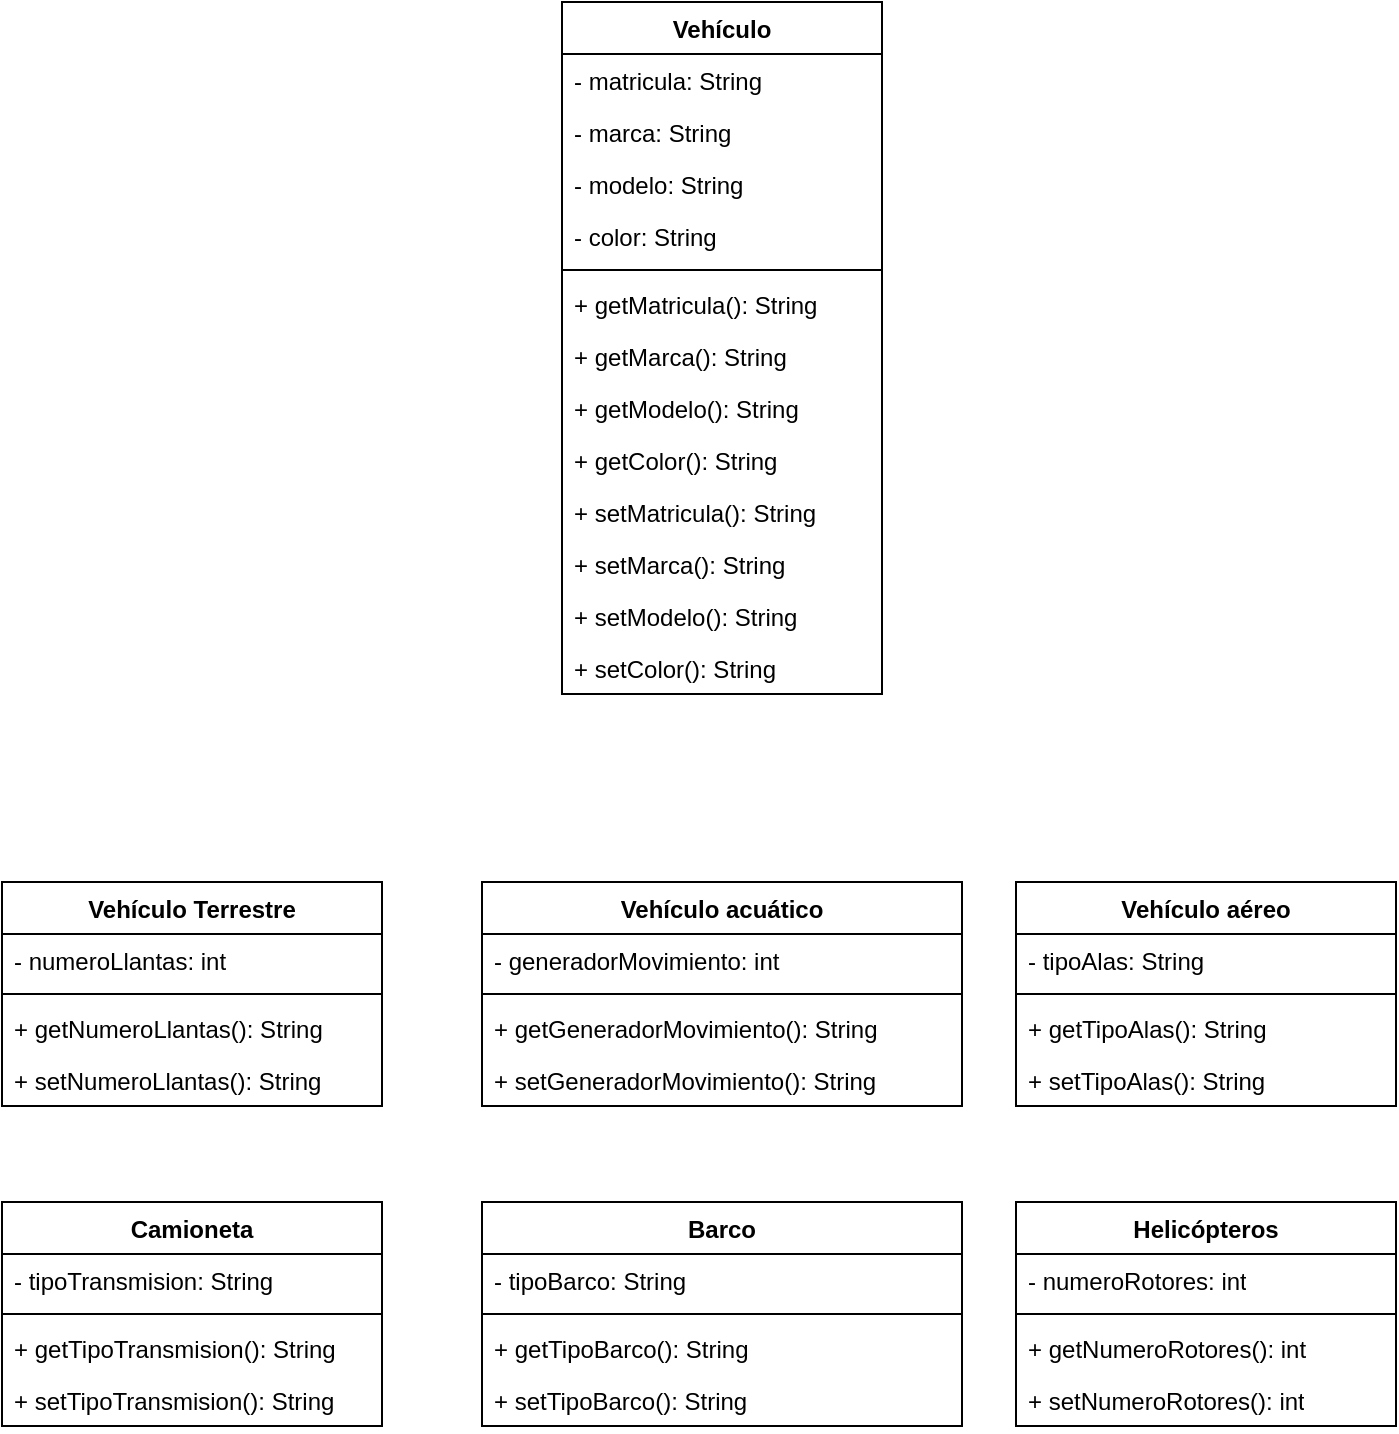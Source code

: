 <mxfile version="24.7.16">
  <diagram id="C5RBs43oDa-KdzZeNtuy" name="Page-1">
    <mxGraphModel dx="547" dy="273" grid="1" gridSize="10" guides="1" tooltips="1" connect="1" arrows="1" fold="1" page="1" pageScale="1" pageWidth="827" pageHeight="1169" math="0" shadow="0">
      <root>
        <mxCell id="WIyWlLk6GJQsqaUBKTNV-0" />
        <mxCell id="WIyWlLk6GJQsqaUBKTNV-1" parent="WIyWlLk6GJQsqaUBKTNV-0" />
        <mxCell id="F_cKunNHHWlFdIyCCfLF-0" value="Vehículo" style="swimlane;fontStyle=1;align=center;verticalAlign=top;childLayout=stackLayout;horizontal=1;startSize=26;horizontalStack=0;resizeParent=1;resizeParentMax=0;resizeLast=0;collapsible=1;marginBottom=0;whiteSpace=wrap;html=1;" vertex="1" parent="WIyWlLk6GJQsqaUBKTNV-1">
          <mxGeometry x="380" y="260" width="160" height="346" as="geometry" />
        </mxCell>
        <mxCell id="F_cKunNHHWlFdIyCCfLF-1" value="- matricula: String" style="text;strokeColor=none;fillColor=none;align=left;verticalAlign=top;spacingLeft=4;spacingRight=4;overflow=hidden;rotatable=0;points=[[0,0.5],[1,0.5]];portConstraint=eastwest;whiteSpace=wrap;html=1;" vertex="1" parent="F_cKunNHHWlFdIyCCfLF-0">
          <mxGeometry y="26" width="160" height="26" as="geometry" />
        </mxCell>
        <mxCell id="F_cKunNHHWlFdIyCCfLF-5" value="- marca: String" style="text;strokeColor=none;fillColor=none;align=left;verticalAlign=top;spacingLeft=4;spacingRight=4;overflow=hidden;rotatable=0;points=[[0,0.5],[1,0.5]];portConstraint=eastwest;whiteSpace=wrap;html=1;" vertex="1" parent="F_cKunNHHWlFdIyCCfLF-0">
          <mxGeometry y="52" width="160" height="26" as="geometry" />
        </mxCell>
        <mxCell id="F_cKunNHHWlFdIyCCfLF-6" value="- modelo: String" style="text;strokeColor=none;fillColor=none;align=left;verticalAlign=top;spacingLeft=4;spacingRight=4;overflow=hidden;rotatable=0;points=[[0,0.5],[1,0.5]];portConstraint=eastwest;whiteSpace=wrap;html=1;" vertex="1" parent="F_cKunNHHWlFdIyCCfLF-0">
          <mxGeometry y="78" width="160" height="26" as="geometry" />
        </mxCell>
        <mxCell id="F_cKunNHHWlFdIyCCfLF-4" value="- color: String" style="text;strokeColor=none;fillColor=none;align=left;verticalAlign=top;spacingLeft=4;spacingRight=4;overflow=hidden;rotatable=0;points=[[0,0.5],[1,0.5]];portConstraint=eastwest;whiteSpace=wrap;html=1;" vertex="1" parent="F_cKunNHHWlFdIyCCfLF-0">
          <mxGeometry y="104" width="160" height="26" as="geometry" />
        </mxCell>
        <mxCell id="F_cKunNHHWlFdIyCCfLF-2" value="" style="line;strokeWidth=1;fillColor=none;align=left;verticalAlign=middle;spacingTop=-1;spacingLeft=3;spacingRight=3;rotatable=0;labelPosition=right;points=[];portConstraint=eastwest;strokeColor=inherit;" vertex="1" parent="F_cKunNHHWlFdIyCCfLF-0">
          <mxGeometry y="130" width="160" height="8" as="geometry" />
        </mxCell>
        <mxCell id="F_cKunNHHWlFdIyCCfLF-3" value="+ getMatricula(): String" style="text;strokeColor=none;fillColor=none;align=left;verticalAlign=top;spacingLeft=4;spacingRight=4;overflow=hidden;rotatable=0;points=[[0,0.5],[1,0.5]];portConstraint=eastwest;whiteSpace=wrap;html=1;" vertex="1" parent="F_cKunNHHWlFdIyCCfLF-0">
          <mxGeometry y="138" width="160" height="26" as="geometry" />
        </mxCell>
        <mxCell id="F_cKunNHHWlFdIyCCfLF-7" value="+ getMarca(): String" style="text;strokeColor=none;fillColor=none;align=left;verticalAlign=top;spacingLeft=4;spacingRight=4;overflow=hidden;rotatable=0;points=[[0,0.5],[1,0.5]];portConstraint=eastwest;whiteSpace=wrap;html=1;" vertex="1" parent="F_cKunNHHWlFdIyCCfLF-0">
          <mxGeometry y="164" width="160" height="26" as="geometry" />
        </mxCell>
        <mxCell id="F_cKunNHHWlFdIyCCfLF-8" value="+ getModelo(): String" style="text;strokeColor=none;fillColor=none;align=left;verticalAlign=top;spacingLeft=4;spacingRight=4;overflow=hidden;rotatable=0;points=[[0,0.5],[1,0.5]];portConstraint=eastwest;whiteSpace=wrap;html=1;" vertex="1" parent="F_cKunNHHWlFdIyCCfLF-0">
          <mxGeometry y="190" width="160" height="26" as="geometry" />
        </mxCell>
        <mxCell id="F_cKunNHHWlFdIyCCfLF-9" value="+ getColor(): String" style="text;strokeColor=none;fillColor=none;align=left;verticalAlign=top;spacingLeft=4;spacingRight=4;overflow=hidden;rotatable=0;points=[[0,0.5],[1,0.5]];portConstraint=eastwest;whiteSpace=wrap;html=1;" vertex="1" parent="F_cKunNHHWlFdIyCCfLF-0">
          <mxGeometry y="216" width="160" height="26" as="geometry" />
        </mxCell>
        <mxCell id="F_cKunNHHWlFdIyCCfLF-13" value="+ setMatricula(): String" style="text;strokeColor=none;fillColor=none;align=left;verticalAlign=top;spacingLeft=4;spacingRight=4;overflow=hidden;rotatable=0;points=[[0,0.5],[1,0.5]];portConstraint=eastwest;whiteSpace=wrap;html=1;" vertex="1" parent="F_cKunNHHWlFdIyCCfLF-0">
          <mxGeometry y="242" width="160" height="26" as="geometry" />
        </mxCell>
        <mxCell id="F_cKunNHHWlFdIyCCfLF-14" value="+ setMarca(): String" style="text;strokeColor=none;fillColor=none;align=left;verticalAlign=top;spacingLeft=4;spacingRight=4;overflow=hidden;rotatable=0;points=[[0,0.5],[1,0.5]];portConstraint=eastwest;whiteSpace=wrap;html=1;" vertex="1" parent="F_cKunNHHWlFdIyCCfLF-0">
          <mxGeometry y="268" width="160" height="26" as="geometry" />
        </mxCell>
        <mxCell id="F_cKunNHHWlFdIyCCfLF-15" value="+ setModelo(): String" style="text;strokeColor=none;fillColor=none;align=left;verticalAlign=top;spacingLeft=4;spacingRight=4;overflow=hidden;rotatable=0;points=[[0,0.5],[1,0.5]];portConstraint=eastwest;whiteSpace=wrap;html=1;" vertex="1" parent="F_cKunNHHWlFdIyCCfLF-0">
          <mxGeometry y="294" width="160" height="26" as="geometry" />
        </mxCell>
        <mxCell id="F_cKunNHHWlFdIyCCfLF-16" value="+ setColor(): String" style="text;strokeColor=none;fillColor=none;align=left;verticalAlign=top;spacingLeft=4;spacingRight=4;overflow=hidden;rotatable=0;points=[[0,0.5],[1,0.5]];portConstraint=eastwest;whiteSpace=wrap;html=1;" vertex="1" parent="F_cKunNHHWlFdIyCCfLF-0">
          <mxGeometry y="320" width="160" height="26" as="geometry" />
        </mxCell>
        <mxCell id="F_cKunNHHWlFdIyCCfLF-17" value="Vehículo Terrestre" style="swimlane;fontStyle=1;align=center;verticalAlign=top;childLayout=stackLayout;horizontal=1;startSize=26;horizontalStack=0;resizeParent=1;resizeParentMax=0;resizeLast=0;collapsible=1;marginBottom=0;whiteSpace=wrap;html=1;" vertex="1" parent="WIyWlLk6GJQsqaUBKTNV-1">
          <mxGeometry x="100" y="700" width="190" height="112" as="geometry" />
        </mxCell>
        <mxCell id="F_cKunNHHWlFdIyCCfLF-18" value="- numeroLlantas: int&lt;div&gt;&lt;br&gt;&lt;/div&gt;" style="text;strokeColor=none;fillColor=none;align=left;verticalAlign=top;spacingLeft=4;spacingRight=4;overflow=hidden;rotatable=0;points=[[0,0.5],[1,0.5]];portConstraint=eastwest;whiteSpace=wrap;html=1;" vertex="1" parent="F_cKunNHHWlFdIyCCfLF-17">
          <mxGeometry y="26" width="190" height="26" as="geometry" />
        </mxCell>
        <mxCell id="F_cKunNHHWlFdIyCCfLF-22" value="" style="line;strokeWidth=1;fillColor=none;align=left;verticalAlign=middle;spacingTop=-1;spacingLeft=3;spacingRight=3;rotatable=0;labelPosition=right;points=[];portConstraint=eastwest;strokeColor=inherit;" vertex="1" parent="F_cKunNHHWlFdIyCCfLF-17">
          <mxGeometry y="52" width="190" height="8" as="geometry" />
        </mxCell>
        <mxCell id="F_cKunNHHWlFdIyCCfLF-23" value="+ getNumeroLlantas(): String" style="text;strokeColor=none;fillColor=none;align=left;verticalAlign=top;spacingLeft=4;spacingRight=4;overflow=hidden;rotatable=0;points=[[0,0.5],[1,0.5]];portConstraint=eastwest;whiteSpace=wrap;html=1;" vertex="1" parent="F_cKunNHHWlFdIyCCfLF-17">
          <mxGeometry y="60" width="190" height="26" as="geometry" />
        </mxCell>
        <mxCell id="F_cKunNHHWlFdIyCCfLF-24" value="+ setNumeroLlantas(): String" style="text;strokeColor=none;fillColor=none;align=left;verticalAlign=top;spacingLeft=4;spacingRight=4;overflow=hidden;rotatable=0;points=[[0,0.5],[1,0.5]];portConstraint=eastwest;whiteSpace=wrap;html=1;" vertex="1" parent="F_cKunNHHWlFdIyCCfLF-17">
          <mxGeometry y="86" width="190" height="26" as="geometry" />
        </mxCell>
        <mxCell id="F_cKunNHHWlFdIyCCfLF-31" value="Vehículo acuático" style="swimlane;fontStyle=1;align=center;verticalAlign=top;childLayout=stackLayout;horizontal=1;startSize=26;horizontalStack=0;resizeParent=1;resizeParentMax=0;resizeLast=0;collapsible=1;marginBottom=0;whiteSpace=wrap;html=1;" vertex="1" parent="WIyWlLk6GJQsqaUBKTNV-1">
          <mxGeometry x="340" y="700" width="240" height="112" as="geometry" />
        </mxCell>
        <mxCell id="F_cKunNHHWlFdIyCCfLF-32" value="- generadorMovimiento: int&lt;div&gt;&lt;br&gt;&lt;/div&gt;" style="text;strokeColor=none;fillColor=none;align=left;verticalAlign=top;spacingLeft=4;spacingRight=4;overflow=hidden;rotatable=0;points=[[0,0.5],[1,0.5]];portConstraint=eastwest;whiteSpace=wrap;html=1;" vertex="1" parent="F_cKunNHHWlFdIyCCfLF-31">
          <mxGeometry y="26" width="240" height="26" as="geometry" />
        </mxCell>
        <mxCell id="F_cKunNHHWlFdIyCCfLF-33" value="" style="line;strokeWidth=1;fillColor=none;align=left;verticalAlign=middle;spacingTop=-1;spacingLeft=3;spacingRight=3;rotatable=0;labelPosition=right;points=[];portConstraint=eastwest;strokeColor=inherit;" vertex="1" parent="F_cKunNHHWlFdIyCCfLF-31">
          <mxGeometry y="52" width="240" height="8" as="geometry" />
        </mxCell>
        <mxCell id="F_cKunNHHWlFdIyCCfLF-34" value="+ getGeneradorMovimiento(): String" style="text;strokeColor=none;fillColor=none;align=left;verticalAlign=top;spacingLeft=4;spacingRight=4;overflow=hidden;rotatable=0;points=[[0,0.5],[1,0.5]];portConstraint=eastwest;whiteSpace=wrap;html=1;" vertex="1" parent="F_cKunNHHWlFdIyCCfLF-31">
          <mxGeometry y="60" width="240" height="26" as="geometry" />
        </mxCell>
        <mxCell id="F_cKunNHHWlFdIyCCfLF-35" value="+ setGeneradorMovimiento(): String" style="text;strokeColor=none;fillColor=none;align=left;verticalAlign=top;spacingLeft=4;spacingRight=4;overflow=hidden;rotatable=0;points=[[0,0.5],[1,0.5]];portConstraint=eastwest;whiteSpace=wrap;html=1;" vertex="1" parent="F_cKunNHHWlFdIyCCfLF-31">
          <mxGeometry y="86" width="240" height="26" as="geometry" />
        </mxCell>
        <mxCell id="F_cKunNHHWlFdIyCCfLF-36" value="Vehículo aéreo" style="swimlane;fontStyle=1;align=center;verticalAlign=top;childLayout=stackLayout;horizontal=1;startSize=26;horizontalStack=0;resizeParent=1;resizeParentMax=0;resizeLast=0;collapsible=1;marginBottom=0;whiteSpace=wrap;html=1;" vertex="1" parent="WIyWlLk6GJQsqaUBKTNV-1">
          <mxGeometry x="607" y="700" width="190" height="112" as="geometry" />
        </mxCell>
        <mxCell id="F_cKunNHHWlFdIyCCfLF-37" value="- tipoAlas: String&lt;div&gt;&lt;br&gt;&lt;/div&gt;" style="text;strokeColor=none;fillColor=none;align=left;verticalAlign=top;spacingLeft=4;spacingRight=4;overflow=hidden;rotatable=0;points=[[0,0.5],[1,0.5]];portConstraint=eastwest;whiteSpace=wrap;html=1;" vertex="1" parent="F_cKunNHHWlFdIyCCfLF-36">
          <mxGeometry y="26" width="190" height="26" as="geometry" />
        </mxCell>
        <mxCell id="F_cKunNHHWlFdIyCCfLF-38" value="" style="line;strokeWidth=1;fillColor=none;align=left;verticalAlign=middle;spacingTop=-1;spacingLeft=3;spacingRight=3;rotatable=0;labelPosition=right;points=[];portConstraint=eastwest;strokeColor=inherit;" vertex="1" parent="F_cKunNHHWlFdIyCCfLF-36">
          <mxGeometry y="52" width="190" height="8" as="geometry" />
        </mxCell>
        <mxCell id="F_cKunNHHWlFdIyCCfLF-39" value="+ getTipoAlas(): String" style="text;strokeColor=none;fillColor=none;align=left;verticalAlign=top;spacingLeft=4;spacingRight=4;overflow=hidden;rotatable=0;points=[[0,0.5],[1,0.5]];portConstraint=eastwest;whiteSpace=wrap;html=1;" vertex="1" parent="F_cKunNHHWlFdIyCCfLF-36">
          <mxGeometry y="60" width="190" height="26" as="geometry" />
        </mxCell>
        <mxCell id="F_cKunNHHWlFdIyCCfLF-40" value="+ setTipoAlas(): String" style="text;strokeColor=none;fillColor=none;align=left;verticalAlign=top;spacingLeft=4;spacingRight=4;overflow=hidden;rotatable=0;points=[[0,0.5],[1,0.5]];portConstraint=eastwest;whiteSpace=wrap;html=1;" vertex="1" parent="F_cKunNHHWlFdIyCCfLF-36">
          <mxGeometry y="86" width="190" height="26" as="geometry" />
        </mxCell>
        <mxCell id="F_cKunNHHWlFdIyCCfLF-41" value="Camioneta" style="swimlane;fontStyle=1;align=center;verticalAlign=top;childLayout=stackLayout;horizontal=1;startSize=26;horizontalStack=0;resizeParent=1;resizeParentMax=0;resizeLast=0;collapsible=1;marginBottom=0;whiteSpace=wrap;html=1;" vertex="1" parent="WIyWlLk6GJQsqaUBKTNV-1">
          <mxGeometry x="100" y="860" width="190" height="112" as="geometry" />
        </mxCell>
        <mxCell id="F_cKunNHHWlFdIyCCfLF-42" value="- tipoTransmision: String&lt;div&gt;&lt;br&gt;&lt;/div&gt;" style="text;strokeColor=none;fillColor=none;align=left;verticalAlign=top;spacingLeft=4;spacingRight=4;overflow=hidden;rotatable=0;points=[[0,0.5],[1,0.5]];portConstraint=eastwest;whiteSpace=wrap;html=1;" vertex="1" parent="F_cKunNHHWlFdIyCCfLF-41">
          <mxGeometry y="26" width="190" height="26" as="geometry" />
        </mxCell>
        <mxCell id="F_cKunNHHWlFdIyCCfLF-43" value="" style="line;strokeWidth=1;fillColor=none;align=left;verticalAlign=middle;spacingTop=-1;spacingLeft=3;spacingRight=3;rotatable=0;labelPosition=right;points=[];portConstraint=eastwest;strokeColor=inherit;" vertex="1" parent="F_cKunNHHWlFdIyCCfLF-41">
          <mxGeometry y="52" width="190" height="8" as="geometry" />
        </mxCell>
        <mxCell id="F_cKunNHHWlFdIyCCfLF-44" value="+ getTipoTransmision(): String" style="text;strokeColor=none;fillColor=none;align=left;verticalAlign=top;spacingLeft=4;spacingRight=4;overflow=hidden;rotatable=0;points=[[0,0.5],[1,0.5]];portConstraint=eastwest;whiteSpace=wrap;html=1;" vertex="1" parent="F_cKunNHHWlFdIyCCfLF-41">
          <mxGeometry y="60" width="190" height="26" as="geometry" />
        </mxCell>
        <mxCell id="F_cKunNHHWlFdIyCCfLF-45" value="+ setTipoTransmision(): String" style="text;strokeColor=none;fillColor=none;align=left;verticalAlign=top;spacingLeft=4;spacingRight=4;overflow=hidden;rotatable=0;points=[[0,0.5],[1,0.5]];portConstraint=eastwest;whiteSpace=wrap;html=1;" vertex="1" parent="F_cKunNHHWlFdIyCCfLF-41">
          <mxGeometry y="86" width="190" height="26" as="geometry" />
        </mxCell>
        <mxCell id="F_cKunNHHWlFdIyCCfLF-46" value="Barco" style="swimlane;fontStyle=1;align=center;verticalAlign=top;childLayout=stackLayout;horizontal=1;startSize=26;horizontalStack=0;resizeParent=1;resizeParentMax=0;resizeLast=0;collapsible=1;marginBottom=0;whiteSpace=wrap;html=1;" vertex="1" parent="WIyWlLk6GJQsqaUBKTNV-1">
          <mxGeometry x="340" y="860" width="240" height="112" as="geometry" />
        </mxCell>
        <mxCell id="F_cKunNHHWlFdIyCCfLF-47" value="- tipoBarco: String&lt;div&gt;&lt;br&gt;&lt;/div&gt;" style="text;strokeColor=none;fillColor=none;align=left;verticalAlign=top;spacingLeft=4;spacingRight=4;overflow=hidden;rotatable=0;points=[[0,0.5],[1,0.5]];portConstraint=eastwest;whiteSpace=wrap;html=1;" vertex="1" parent="F_cKunNHHWlFdIyCCfLF-46">
          <mxGeometry y="26" width="240" height="26" as="geometry" />
        </mxCell>
        <mxCell id="F_cKunNHHWlFdIyCCfLF-48" value="" style="line;strokeWidth=1;fillColor=none;align=left;verticalAlign=middle;spacingTop=-1;spacingLeft=3;spacingRight=3;rotatable=0;labelPosition=right;points=[];portConstraint=eastwest;strokeColor=inherit;" vertex="1" parent="F_cKunNHHWlFdIyCCfLF-46">
          <mxGeometry y="52" width="240" height="8" as="geometry" />
        </mxCell>
        <mxCell id="F_cKunNHHWlFdIyCCfLF-49" value="+ getTipoBarco(): String" style="text;strokeColor=none;fillColor=none;align=left;verticalAlign=top;spacingLeft=4;spacingRight=4;overflow=hidden;rotatable=0;points=[[0,0.5],[1,0.5]];portConstraint=eastwest;whiteSpace=wrap;html=1;" vertex="1" parent="F_cKunNHHWlFdIyCCfLF-46">
          <mxGeometry y="60" width="240" height="26" as="geometry" />
        </mxCell>
        <mxCell id="F_cKunNHHWlFdIyCCfLF-50" value="+ setTipoBarco(): String" style="text;strokeColor=none;fillColor=none;align=left;verticalAlign=top;spacingLeft=4;spacingRight=4;overflow=hidden;rotatable=0;points=[[0,0.5],[1,0.5]];portConstraint=eastwest;whiteSpace=wrap;html=1;" vertex="1" parent="F_cKunNHHWlFdIyCCfLF-46">
          <mxGeometry y="86" width="240" height="26" as="geometry" />
        </mxCell>
        <mxCell id="F_cKunNHHWlFdIyCCfLF-51" value="Helicópteros" style="swimlane;fontStyle=1;align=center;verticalAlign=top;childLayout=stackLayout;horizontal=1;startSize=26;horizontalStack=0;resizeParent=1;resizeParentMax=0;resizeLast=0;collapsible=1;marginBottom=0;whiteSpace=wrap;html=1;" vertex="1" parent="WIyWlLk6GJQsqaUBKTNV-1">
          <mxGeometry x="607" y="860" width="190" height="112" as="geometry" />
        </mxCell>
        <mxCell id="F_cKunNHHWlFdIyCCfLF-52" value="- numeroRotores: int&lt;div&gt;&lt;br&gt;&lt;/div&gt;" style="text;strokeColor=none;fillColor=none;align=left;verticalAlign=top;spacingLeft=4;spacingRight=4;overflow=hidden;rotatable=0;points=[[0,0.5],[1,0.5]];portConstraint=eastwest;whiteSpace=wrap;html=1;" vertex="1" parent="F_cKunNHHWlFdIyCCfLF-51">
          <mxGeometry y="26" width="190" height="26" as="geometry" />
        </mxCell>
        <mxCell id="F_cKunNHHWlFdIyCCfLF-53" value="" style="line;strokeWidth=1;fillColor=none;align=left;verticalAlign=middle;spacingTop=-1;spacingLeft=3;spacingRight=3;rotatable=0;labelPosition=right;points=[];portConstraint=eastwest;strokeColor=inherit;" vertex="1" parent="F_cKunNHHWlFdIyCCfLF-51">
          <mxGeometry y="52" width="190" height="8" as="geometry" />
        </mxCell>
        <mxCell id="F_cKunNHHWlFdIyCCfLF-54" value="+ getNumeroRotores(): int" style="text;strokeColor=none;fillColor=none;align=left;verticalAlign=top;spacingLeft=4;spacingRight=4;overflow=hidden;rotatable=0;points=[[0,0.5],[1,0.5]];portConstraint=eastwest;whiteSpace=wrap;html=1;" vertex="1" parent="F_cKunNHHWlFdIyCCfLF-51">
          <mxGeometry y="60" width="190" height="26" as="geometry" />
        </mxCell>
        <mxCell id="F_cKunNHHWlFdIyCCfLF-55" value="+ setNumeroRotores(): int" style="text;strokeColor=none;fillColor=none;align=left;verticalAlign=top;spacingLeft=4;spacingRight=4;overflow=hidden;rotatable=0;points=[[0,0.5],[1,0.5]];portConstraint=eastwest;whiteSpace=wrap;html=1;" vertex="1" parent="F_cKunNHHWlFdIyCCfLF-51">
          <mxGeometry y="86" width="190" height="26" as="geometry" />
        </mxCell>
      </root>
    </mxGraphModel>
  </diagram>
</mxfile>
